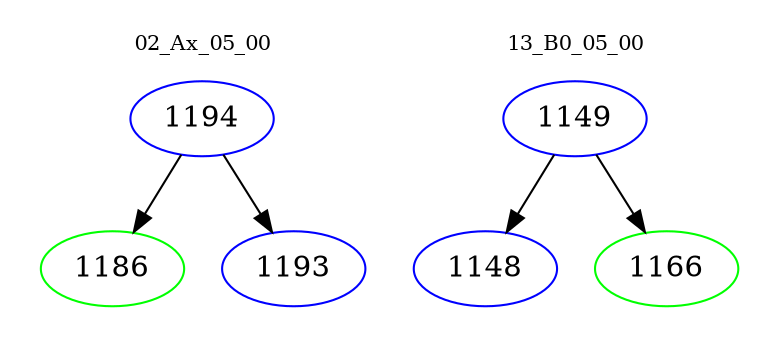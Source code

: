digraph{
subgraph cluster_0 {
color = white
label = "02_Ax_05_00";
fontsize=10;
T0_1194 [label="1194", color="blue"]
T0_1194 -> T0_1186 [color="black"]
T0_1186 [label="1186", color="green"]
T0_1194 -> T0_1193 [color="black"]
T0_1193 [label="1193", color="blue"]
}
subgraph cluster_1 {
color = white
label = "13_B0_05_00";
fontsize=10;
T1_1149 [label="1149", color="blue"]
T1_1149 -> T1_1148 [color="black"]
T1_1148 [label="1148", color="blue"]
T1_1149 -> T1_1166 [color="black"]
T1_1166 [label="1166", color="green"]
}
}
